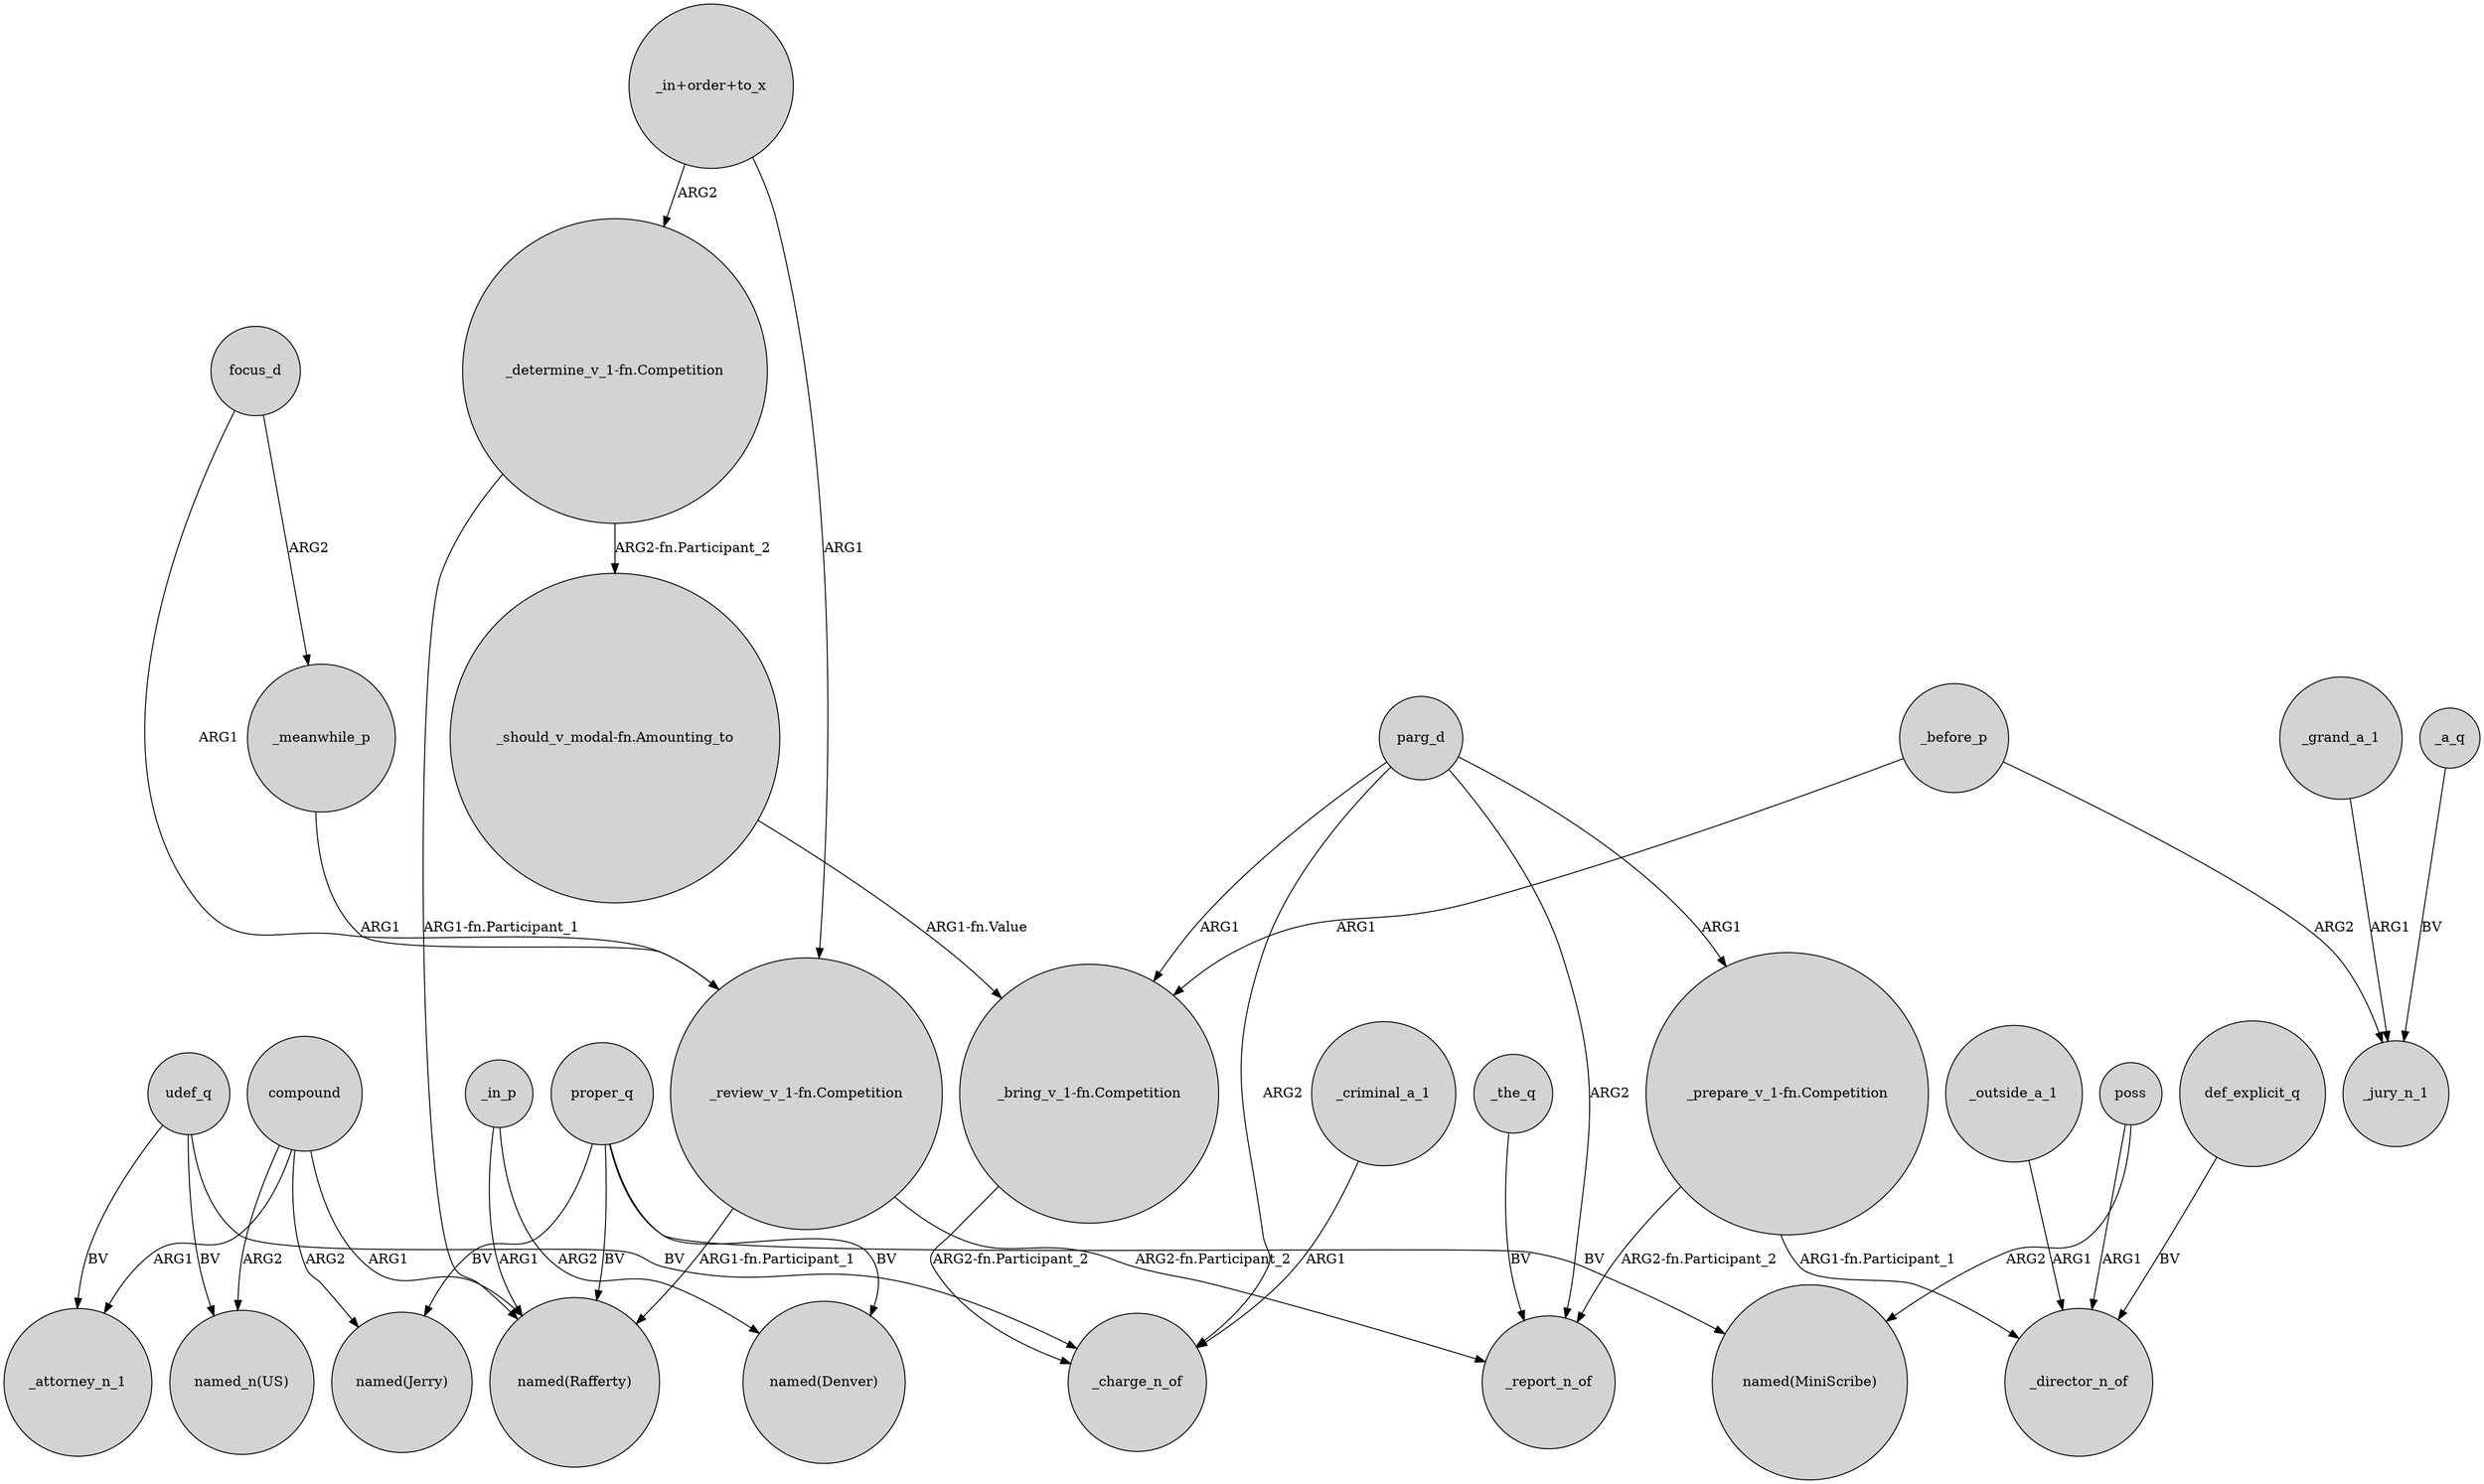 digraph {
	node [shape=circle style=filled]
	"_bring_v_1-fn.Competition" -> _charge_n_of [label="ARG2-fn.Participant_2"]
	def_explicit_q -> _director_n_of [label=BV]
	_grand_a_1 -> _jury_n_1 [label=ARG1]
	"_determine_v_1-fn.Competition" -> "named(Rafferty)" [label="ARG1-fn.Participant_1"]
	"_in+order+to_x" -> "_review_v_1-fn.Competition" [label=ARG1]
	"_should_v_modal-fn.Amounting_to" -> "_bring_v_1-fn.Competition" [label="ARG1-fn.Value"]
	proper_q -> "named(Rafferty)" [label=BV]
	compound -> _attorney_n_1 [label=ARG1]
	_a_q -> _jury_n_1 [label=BV]
	_the_q -> _report_n_of [label=BV]
	poss -> _director_n_of [label=ARG1]
	"_prepare_v_1-fn.Competition" -> _director_n_of [label="ARG1-fn.Participant_1"]
	_before_p -> "_bring_v_1-fn.Competition" [label=ARG1]
	compound -> "named(Rafferty)" [label=ARG1]
	proper_q -> "named(MiniScribe)" [label=BV]
	proper_q -> "named(Jerry)" [label=BV]
	focus_d -> "_review_v_1-fn.Competition" [label=ARG1]
	"_determine_v_1-fn.Competition" -> "_should_v_modal-fn.Amounting_to" [label="ARG2-fn.Participant_2"]
	_in_p -> "named(Rafferty)" [label=ARG1]
	compound -> "named(Jerry)" [label=ARG2]
	focus_d -> _meanwhile_p [label=ARG2]
	proper_q -> "named(Denver)" [label=BV]
	_criminal_a_1 -> _charge_n_of [label=ARG1]
	udef_q -> _charge_n_of [label=BV]
	"_prepare_v_1-fn.Competition" -> _report_n_of [label="ARG2-fn.Participant_2"]
	parg_d -> _report_n_of [label=ARG2]
	parg_d -> "_prepare_v_1-fn.Competition" [label=ARG1]
	udef_q -> _attorney_n_1 [label=BV]
	parg_d -> _charge_n_of [label=ARG2]
	"_review_v_1-fn.Competition" -> "named(Rafferty)" [label="ARG1-fn.Participant_1"]
	parg_d -> "_bring_v_1-fn.Competition" [label=ARG1]
	_outside_a_1 -> _director_n_of [label=ARG1]
	_before_p -> _jury_n_1 [label=ARG2]
	_meanwhile_p -> "_review_v_1-fn.Competition" [label=ARG1]
	_in_p -> "named(Denver)" [label=ARG2]
	compound -> "named_n(US)" [label=ARG2]
	"_review_v_1-fn.Competition" -> _report_n_of [label="ARG2-fn.Participant_2"]
	"_in+order+to_x" -> "_determine_v_1-fn.Competition" [label=ARG2]
	udef_q -> "named_n(US)" [label=BV]
	poss -> "named(MiniScribe)" [label=ARG2]
}
